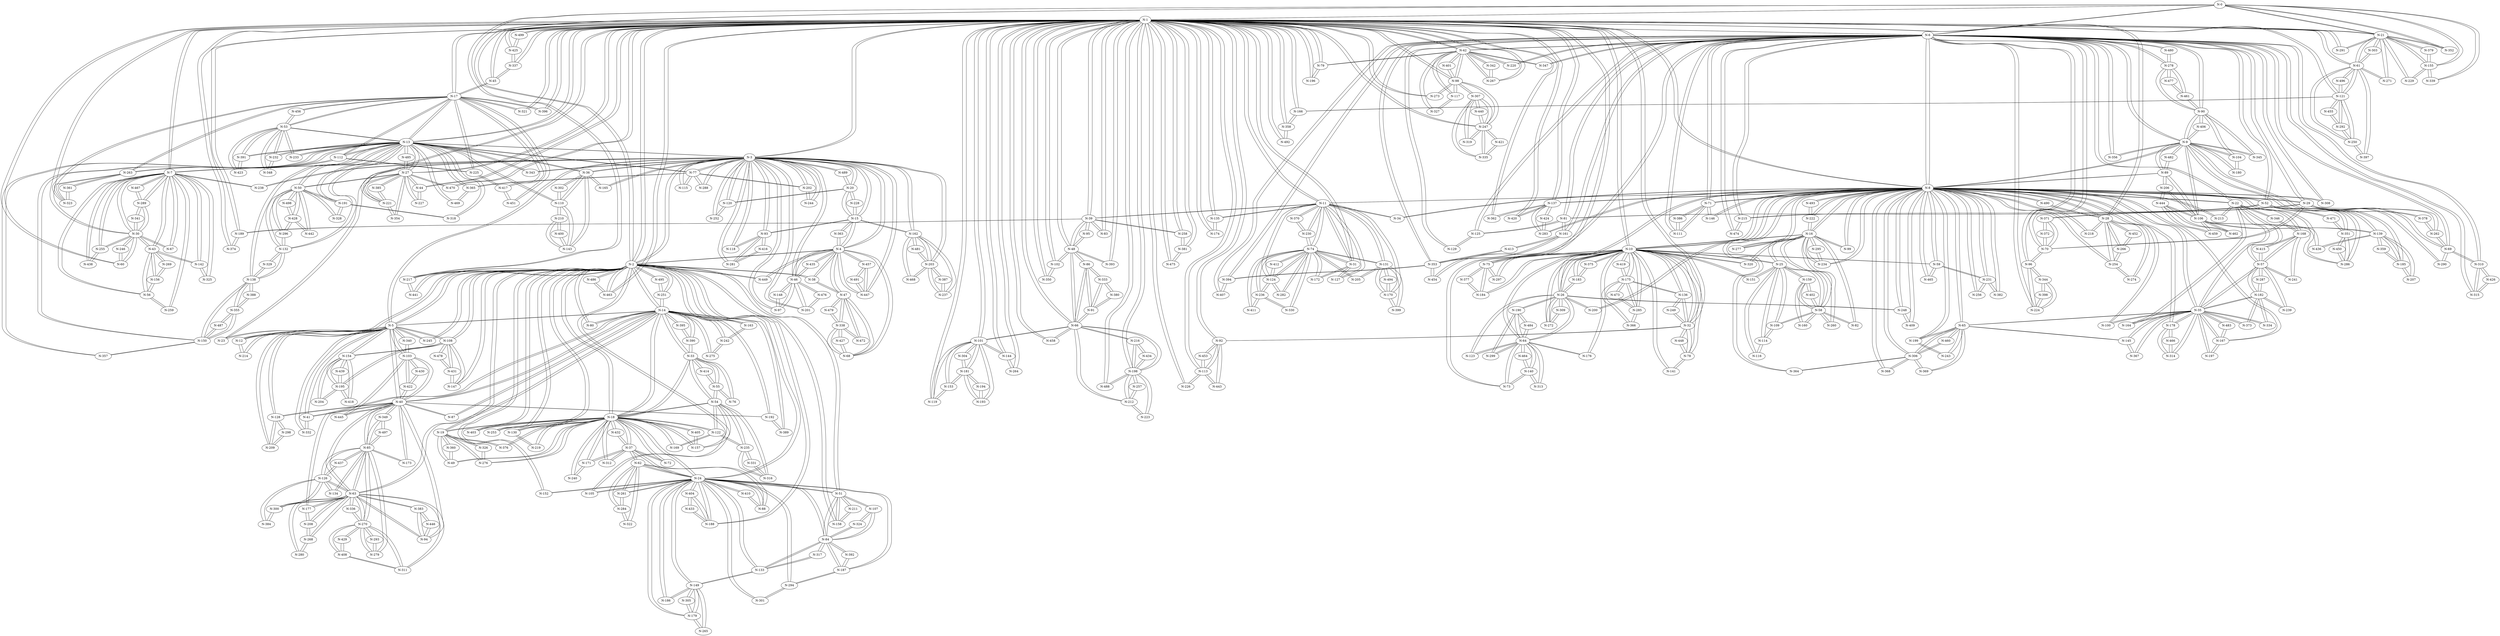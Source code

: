 graph G {
    "N-0" -- "N-1";
    "N-0" -- "N-2";
    "N-0" -- "N-6";
    "N-0" -- "N-21";
    "N-0" -- "N-155";
    "N-0" -- "N-217";
    "N-0" -- "N-339";
    "N-0" -- "N-352";
    "N-1" -- "N-0";
    "N-1" -- "N-2";
    "N-1" -- "N-3";
    "N-1" -- "N-6";
    "N-1" -- "N-7";
    "N-1" -- "N-8";
    "N-1" -- "N-10";
    "N-1" -- "N-11";
    "N-1" -- "N-13";
    "N-1" -- "N-17";
    "N-1" -- "N-21";
    "N-1" -- "N-27";
    "N-1" -- "N-28";
    "N-1" -- "N-30";
    "N-1" -- "N-31";
    "N-1" -- "N-32";
    "N-1" -- "N-39";
    "N-1" -- "N-42";
    "N-1" -- "N-44";
    "N-1" -- "N-45";
    "N-1" -- "N-48";
    "N-1" -- "N-60";
    "N-1" -- "N-61";
    "N-1" -- "N-66";
    "N-1" -- "N-75";
    "N-1" -- "N-79";
    "N-1" -- "N-83";
    "N-1" -- "N-92";
    "N-1" -- "N-98";
    "N-1" -- "N-101";
    "N-1" -- "N-102";
    "N-1" -- "N-113";
    "N-1" -- "N-119";
    "N-1" -- "N-121";
    "N-1" -- "N-135";
    "N-1" -- "N-137";
    "N-1" -- "N-144";
    "N-1" -- "N-166";
    "N-1" -- "N-174";
    "N-1" -- "N-189";
    "N-1" -- "N-196";
    "N-1" -- "N-198";
    "N-1" -- "N-221";
    "N-1" -- "N-226";
    "N-1" -- "N-247";
    "N-1" -- "N-258";
    "N-1" -- "N-264";
    "N-1" -- "N-267";
    "N-1" -- "N-273";
    "N-1" -- "N-291";
    "N-1" -- "N-321";
    "N-1" -- "N-337";
    "N-1" -- "N-350";
    "N-1" -- "N-358";
    "N-1" -- "N-362";
    "N-1" -- "N-374";
    "N-1" -- "N-381";
    "N-1" -- "N-393";
    "N-1" -- "N-396";
    "N-1" -- "N-420";
    "N-1" -- "N-425";
    "N-1" -- "N-458";
    "N-1" -- "N-463";
    "N-1" -- "N-470";
    "N-1" -- "N-475";
    "N-1" -- "N-488";
    "N-1" -- "N-492";
    "N-1" -- "N-499";
    "N-2" -- "N-0";
    "N-2" -- "N-1";
    "N-2" -- "N-3";
    "N-2" -- "N-4";
    "N-2" -- "N-5";
    "N-2" -- "N-12";
    "N-2" -- "N-14";
    "N-2" -- "N-18";
    "N-2" -- "N-19";
    "N-2" -- "N-24";
    "N-2" -- "N-38";
    "N-2" -- "N-51";
    "N-2" -- "N-80";
    "N-2" -- "N-105";
    "N-2" -- "N-108";
    "N-2" -- "N-130";
    "N-2" -- "N-147";
    "N-2" -- "N-152";
    "N-2" -- "N-158";
    "N-2" -- "N-163";
    "N-2" -- "N-188";
    "N-2" -- "N-217";
    "N-2" -- "N-245";
    "N-2" -- "N-251";
    "N-2" -- "N-253";
    "N-2" -- "N-403";
    "N-2" -- "N-441";
    "N-2" -- "N-449";
    "N-2" -- "N-463";
    "N-2" -- "N-486";
    "N-2" -- "N-495";
    "N-3" -- "N-1";
    "N-3" -- "N-2";
    "N-3" -- "N-4";
    "N-3" -- "N-5";
    "N-3" -- "N-7";
    "N-3" -- "N-13";
    "N-3" -- "N-15";
    "N-3" -- "N-20";
    "N-3" -- "N-23";
    "N-3" -- "N-36";
    "N-3" -- "N-46";
    "N-3" -- "N-77";
    "N-3" -- "N-93";
    "N-3" -- "N-97";
    "N-3" -- "N-115";
    "N-3" -- "N-118";
    "N-3" -- "N-120";
    "N-3" -- "N-162";
    "N-3" -- "N-165";
    "N-3" -- "N-201";
    "N-3" -- "N-202";
    "N-3" -- "N-203";
    "N-3" -- "N-238";
    "N-3" -- "N-244";
    "N-3" -- "N-252";
    "N-3" -- "N-281";
    "N-3" -- "N-288";
    "N-3" -- "N-343";
    "N-3" -- "N-447";
    "N-3" -- "N-489";
    "N-4" -- "N-3";
    "N-4" -- "N-2";
    "N-4" -- "N-15";
    "N-4" -- "N-38";
    "N-4" -- "N-46";
    "N-4" -- "N-47";
    "N-4" -- "N-68";
    "N-4" -- "N-363";
    "N-4" -- "N-435";
    "N-4" -- "N-447";
    "N-4" -- "N-449";
    "N-4" -- "N-457";
    "N-5" -- "N-3";
    "N-5" -- "N-2";
    "N-5" -- "N-12";
    "N-5" -- "N-14";
    "N-5" -- "N-23";
    "N-5" -- "N-40";
    "N-5" -- "N-41";
    "N-5" -- "N-103";
    "N-5" -- "N-108";
    "N-5" -- "N-128";
    "N-5" -- "N-154";
    "N-5" -- "N-209";
    "N-5" -- "N-214";
    "N-5" -- "N-245";
    "N-5" -- "N-332";
    "N-5" -- "N-340";
    "N-6" -- "N-1";
    "N-6" -- "N-0";
    "N-6" -- "N-8";
    "N-6" -- "N-9";
    "N-6" -- "N-22";
    "N-6" -- "N-29";
    "N-6" -- "N-42";
    "N-6" -- "N-52";
    "N-6" -- "N-69";
    "N-6" -- "N-70";
    "N-6" -- "N-71";
    "N-6" -- "N-81";
    "N-6" -- "N-90";
    "N-6" -- "N-96";
    "N-6" -- "N-111";
    "N-6" -- "N-125";
    "N-6" -- "N-129";
    "N-6" -- "N-161";
    "N-6" -- "N-215";
    "N-6" -- "N-220";
    "N-6" -- "N-224";
    "N-6" -- "N-278";
    "N-6" -- "N-308";
    "N-6" -- "N-310";
    "N-6" -- "N-315";
    "N-6" -- "N-347";
    "N-6" -- "N-353";
    "N-6" -- "N-356";
    "N-6" -- "N-394";
    "N-6" -- "N-407";
    "N-6" -- "N-454";
    "N-6" -- "N-474";
    "N-6" -- "N-480";
    "N-7" -- "N-1";
    "N-7" -- "N-3";
    "N-7" -- "N-30";
    "N-7" -- "N-43";
    "N-7" -- "N-56";
    "N-7" -- "N-67";
    "N-7" -- "N-142";
    "N-7" -- "N-238";
    "N-7" -- "N-255";
    "N-7" -- "N-259";
    "N-7" -- "N-289";
    "N-7" -- "N-325";
    "N-7" -- "N-438";
    "N-7" -- "N-467";
    "N-8" -- "N-6";
    "N-8" -- "N-1";
    "N-8" -- "N-9";
    "N-8" -- "N-10";
    "N-8" -- "N-11";
    "N-8" -- "N-16";
    "N-8" -- "N-22";
    "N-8" -- "N-26";
    "N-8" -- "N-28";
    "N-8" -- "N-29";
    "N-8" -- "N-34";
    "N-8" -- "N-35";
    "N-8" -- "N-52";
    "N-8" -- "N-59";
    "N-8" -- "N-65";
    "N-8" -- "N-71";
    "N-8" -- "N-89";
    "N-8" -- "N-99";
    "N-8" -- "N-100";
    "N-8" -- "N-137";
    "N-8" -- "N-146";
    "N-8" -- "N-167";
    "N-8" -- "N-178";
    "N-8" -- "N-199";
    "N-8" -- "N-200";
    "N-8" -- "N-213";
    "N-8" -- "N-218";
    "N-8" -- "N-222";
    "N-8" -- "N-231";
    "N-8" -- "N-234";
    "N-8" -- "N-248";
    "N-8" -- "N-254";
    "N-8" -- "N-256";
    "N-8" -- "N-277";
    "N-8" -- "N-283";
    "N-8" -- "N-286";
    "N-8" -- "N-306";
    "N-8" -- "N-308";
    "N-8" -- "N-364";
    "N-8" -- "N-368";
    "N-8" -- "N-382";
    "N-8" -- "N-409";
    "N-8" -- "N-465";
    "N-8" -- "N-490";
    "N-8" -- "N-493";
    "N-9" -- "N-8";
    "N-9" -- "N-6";
    "N-9" -- "N-89";
    "N-9" -- "N-90";
    "N-9" -- "N-104";
    "N-9" -- "N-106";
    "N-9" -- "N-139";
    "N-9" -- "N-180";
    "N-9" -- "N-185";
    "N-9" -- "N-345";
    "N-9" -- "N-356";
    "N-9" -- "N-406";
    "N-9" -- "N-482";
    "N-10" -- "N-8";
    "N-10" -- "N-1";
    "N-10" -- "N-16";
    "N-10" -- "N-25";
    "N-10" -- "N-26";
    "N-10" -- "N-32";
    "N-10" -- "N-59";
    "N-10" -- "N-64";
    "N-10" -- "N-73";
    "N-10" -- "N-75";
    "N-10" -- "N-78";
    "N-10" -- "N-136";
    "N-10" -- "N-141";
    "N-10" -- "N-151";
    "N-10" -- "N-175";
    "N-10" -- "N-176";
    "N-10" -- "N-183";
    "N-10" -- "N-184";
    "N-10" -- "N-272";
    "N-10" -- "N-285";
    "N-10" -- "N-297";
    "N-10" -- "N-320";
    "N-10" -- "N-375";
    "N-10" -- "N-419";
    "N-11" -- "N-8";
    "N-11" -- "N-1";
    "N-11" -- "N-31";
    "N-11" -- "N-34";
    "N-11" -- "N-39";
    "N-11" -- "N-74";
    "N-11" -- "N-124";
    "N-11" -- "N-127";
    "N-11" -- "N-131";
    "N-11" -- "N-135";
    "N-11" -- "N-170";
    "N-11" -- "N-230";
    "N-11" -- "N-370";
    "N-12" -- "N-5";
    "N-12" -- "N-2";
    "N-12" -- "N-214";
    "N-13" -- "N-1";
    "N-13" -- "N-3";
    "N-13" -- "N-17";
    "N-13" -- "N-27";
    "N-13" -- "N-36";
    "N-13" -- "N-50";
    "N-13" -- "N-53";
    "N-13" -- "N-77";
    "N-13" -- "N-110";
    "N-13" -- "N-112";
    "N-13" -- "N-132";
    "N-13" -- "N-138";
    "N-13" -- "N-150";
    "N-13" -- "N-191";
    "N-13" -- "N-232";
    "N-13" -- "N-233";
    "N-13" -- "N-318";
    "N-13" -- "N-343";
    "N-13" -- "N-357";
    "N-13" -- "N-365";
    "N-13" -- "N-391";
    "N-13" -- "N-469";
    "N-13" -- "N-485";
    "N-14" -- "N-2";
    "N-14" -- "N-5";
    "N-14" -- "N-18";
    "N-14" -- "N-33";
    "N-14" -- "N-40";
    "N-14" -- "N-63";
    "N-14" -- "N-80";
    "N-14" -- "N-87";
    "N-14" -- "N-163";
    "N-14" -- "N-177";
    "N-14" -- "N-192";
    "N-14" -- "N-242";
    "N-14" -- "N-251";
    "N-14" -- "N-275";
    "N-14" -- "N-389";
    "N-14" -- "N-390";
    "N-14" -- "N-395";
    "N-15" -- "N-3";
    "N-15" -- "N-4";
    "N-15" -- "N-20";
    "N-15" -- "N-93";
    "N-15" -- "N-162";
    "N-15" -- "N-228";
    "N-15" -- "N-363";
    "N-16" -- "N-10";
    "N-16" -- "N-8";
    "N-16" -- "N-25";
    "N-16" -- "N-58";
    "N-16" -- "N-82";
    "N-16" -- "N-99";
    "N-16" -- "N-222";
    "N-16" -- "N-234";
    "N-16" -- "N-260";
    "N-16" -- "N-277";
    "N-16" -- "N-295";
    "N-16" -- "N-320";
    "N-17" -- "N-13";
    "N-17" -- "N-1";
    "N-17" -- "N-45";
    "N-17" -- "N-53";
    "N-17" -- "N-112";
    "N-17" -- "N-225";
    "N-17" -- "N-263";
    "N-17" -- "N-321";
    "N-17" -- "N-323";
    "N-17" -- "N-396";
    "N-17" -- "N-417";
    "N-17" -- "N-451";
    "N-17" -- "N-456";
    "N-18" -- "N-2";
    "N-18" -- "N-14";
    "N-18" -- "N-19";
    "N-18" -- "N-24";
    "N-18" -- "N-33";
    "N-18" -- "N-37";
    "N-18" -- "N-49";
    "N-18" -- "N-54";
    "N-18" -- "N-72";
    "N-18" -- "N-122";
    "N-18" -- "N-130";
    "N-18" -- "N-157";
    "N-18" -- "N-169";
    "N-18" -- "N-171";
    "N-18" -- "N-219";
    "N-18" -- "N-240";
    "N-18" -- "N-253";
    "N-18" -- "N-276";
    "N-18" -- "N-312";
    "N-18" -- "N-376";
    "N-18" -- "N-403";
    "N-18" -- "N-405";
    "N-18" -- "N-432";
    "N-19" -- "N-18";
    "N-19" -- "N-2";
    "N-19" -- "N-49";
    "N-19" -- "N-276";
    "N-19" -- "N-326";
    "N-19" -- "N-360";
    "N-19" -- "N-376";
    "N-20" -- "N-3";
    "N-20" -- "N-15";
    "N-20" -- "N-120";
    "N-20" -- "N-228";
    "N-20" -- "N-489";
    "N-21" -- "N-0";
    "N-21" -- "N-1";
    "N-21" -- "N-61";
    "N-21" -- "N-155";
    "N-21" -- "N-229";
    "N-21" -- "N-271";
    "N-21" -- "N-291";
    "N-21" -- "N-303";
    "N-21" -- "N-352";
    "N-21" -- "N-379";
    "N-22" -- "N-6";
    "N-22" -- "N-8";
    "N-22" -- "N-35";
    "N-22" -- "N-57";
    "N-22" -- "N-164";
    "N-22" -- "N-168";
    "N-22" -- "N-213";
    "N-22" -- "N-346";
    "N-23" -- "N-3";
    "N-23" -- "N-5";
    "N-24" -- "N-2";
    "N-24" -- "N-18";
    "N-24" -- "N-37";
    "N-24" -- "N-51";
    "N-24" -- "N-62";
    "N-24" -- "N-84";
    "N-24" -- "N-88";
    "N-24" -- "N-105";
    "N-24" -- "N-133";
    "N-24" -- "N-149";
    "N-24" -- "N-152";
    "N-24" -- "N-179";
    "N-24" -- "N-186";
    "N-24" -- "N-187";
    "N-24" -- "N-188";
    "N-24" -- "N-261";
    "N-24" -- "N-294";
    "N-24" -- "N-301";
    "N-24" -- "N-404";
    "N-24" -- "N-410";
    "N-25" -- "N-10";
    "N-25" -- "N-16";
    "N-25" -- "N-58";
    "N-25" -- "N-109";
    "N-25" -- "N-114";
    "N-25" -- "N-116";
    "N-25" -- "N-151";
    "N-25" -- "N-159";
    "N-26" -- "N-8";
    "N-26" -- "N-10";
    "N-26" -- "N-64";
    "N-26" -- "N-123";
    "N-26" -- "N-183";
    "N-26" -- "N-190";
    "N-26" -- "N-200";
    "N-26" -- "N-248";
    "N-26" -- "N-272";
    "N-26" -- "N-309";
    "N-27" -- "N-13";
    "N-27" -- "N-1";
    "N-27" -- "N-44";
    "N-27" -- "N-50";
    "N-27" -- "N-221";
    "N-27" -- "N-227";
    "N-27" -- "N-354";
    "N-27" -- "N-385";
    "N-27" -- "N-470";
    "N-27" -- "N-485";
    "N-28" -- "N-8";
    "N-28" -- "N-1";
    "N-28" -- "N-218";
    "N-28" -- "N-254";
    "N-28" -- "N-266";
    "N-28" -- "N-274";
    "N-28" -- "N-452";
    "N-28" -- "N-490";
    "N-29" -- "N-8";
    "N-29" -- "N-6";
    "N-29" -- "N-69";
    "N-29" -- "N-70";
    "N-29" -- "N-262";
    "N-29" -- "N-290";
    "N-29" -- "N-371";
    "N-29" -- "N-378";
    "N-30" -- "N-7";
    "N-30" -- "N-1";
    "N-30" -- "N-43";
    "N-30" -- "N-60";
    "N-30" -- "N-67";
    "N-30" -- "N-246";
    "N-30" -- "N-255";
    "N-30" -- "N-289";
    "N-30" -- "N-341";
    "N-31" -- "N-11";
    "N-31" -- "N-1";
    "N-31" -- "N-74";
    "N-31" -- "N-127";
    "N-31" -- "N-172";
    "N-32" -- "N-10";
    "N-32" -- "N-1";
    "N-32" -- "N-78";
    "N-32" -- "N-92";
    "N-32" -- "N-136";
    "N-32" -- "N-249";
    "N-32" -- "N-448";
    "N-33" -- "N-18";
    "N-33" -- "N-14";
    "N-33" -- "N-54";
    "N-33" -- "N-55";
    "N-33" -- "N-76";
    "N-33" -- "N-390";
    "N-33" -- "N-414";
    "N-34" -- "N-11";
    "N-34" -- "N-8";
    "N-35" -- "N-22";
    "N-35" -- "N-8";
    "N-35" -- "N-57";
    "N-35" -- "N-65";
    "N-35" -- "N-100";
    "N-35" -- "N-145";
    "N-35" -- "N-164";
    "N-35" -- "N-167";
    "N-35" -- "N-178";
    "N-35" -- "N-182";
    "N-35" -- "N-197";
    "N-35" -- "N-314";
    "N-35" -- "N-334";
    "N-35" -- "N-367";
    "N-35" -- "N-373";
    "N-35" -- "N-483";
    "N-36" -- "N-13";
    "N-36" -- "N-3";
    "N-36" -- "N-110";
    "N-36" -- "N-143";
    "N-36" -- "N-165";
    "N-36" -- "N-302";
    "N-37" -- "N-18";
    "N-37" -- "N-24";
    "N-37" -- "N-62";
    "N-37" -- "N-72";
    "N-37" -- "N-171";
    "N-37" -- "N-312";
    "N-37" -- "N-432";
    "N-38" -- "N-4";
    "N-38" -- "N-2";
    "N-38" -- "N-47";
    "N-39" -- "N-1";
    "N-39" -- "N-11";
    "N-39" -- "N-48";
    "N-39" -- "N-83";
    "N-39" -- "N-95";
    "N-39" -- "N-189";
    "N-39" -- "N-258";
    "N-40" -- "N-14";
    "N-40" -- "N-5";
    "N-40" -- "N-41";
    "N-40" -- "N-63";
    "N-40" -- "N-85";
    "N-40" -- "N-87";
    "N-40" -- "N-94";
    "N-40" -- "N-103";
    "N-40" -- "N-128";
    "N-40" -- "N-173";
    "N-40" -- "N-192";
    "N-40" -- "N-349";
    "N-40" -- "N-422";
    "N-40" -- "N-445";
    "N-41" -- "N-40";
    "N-41" -- "N-5";
    "N-41" -- "N-332";
    "N-42" -- "N-6";
    "N-42" -- "N-1";
    "N-42" -- "N-79";
    "N-42" -- "N-98";
    "N-42" -- "N-117";
    "N-42" -- "N-220";
    "N-42" -- "N-267";
    "N-42" -- "N-327";
    "N-42" -- "N-342";
    "N-42" -- "N-347";
    "N-42" -- "N-401";
    "N-43" -- "N-7";
    "N-43" -- "N-30";
    "N-43" -- "N-56";
    "N-43" -- "N-142";
    "N-43" -- "N-156";
    "N-43" -- "N-269";
    "N-44" -- "N-1";
    "N-44" -- "N-27";
    "N-44" -- "N-227";
    "N-45" -- "N-17";
    "N-45" -- "N-1";
    "N-45" -- "N-337";
    "N-46" -- "N-4";
    "N-46" -- "N-3";
    "N-46" -- "N-97";
    "N-46" -- "N-148";
    "N-46" -- "N-201";
    "N-46" -- "N-435";
    "N-46" -- "N-476";
    "N-47" -- "N-38";
    "N-47" -- "N-4";
    "N-47" -- "N-68";
    "N-47" -- "N-338";
    "N-47" -- "N-472";
    "N-47" -- "N-479";
    "N-48" -- "N-39";
    "N-48" -- "N-1";
    "N-48" -- "N-66";
    "N-48" -- "N-86";
    "N-48" -- "N-95";
    "N-48" -- "N-102";
    "N-48" -- "N-393";
    "N-49" -- "N-19";
    "N-49" -- "N-18";
    "N-49" -- "N-360";
    "N-50" -- "N-27";
    "N-50" -- "N-13";
    "N-50" -- "N-132";
    "N-50" -- "N-191";
    "N-50" -- "N-296";
    "N-50" -- "N-328";
    "N-50" -- "N-428";
    "N-50" -- "N-442";
    "N-50" -- "N-498";
    "N-51" -- "N-24";
    "N-51" -- "N-2";
    "N-51" -- "N-84";
    "N-51" -- "N-107";
    "N-51" -- "N-158";
    "N-51" -- "N-211";
    "N-52" -- "N-8";
    "N-52" -- "N-6";
    "N-52" -- "N-81";
    "N-52" -- "N-215";
    "N-52" -- "N-286";
    "N-52" -- "N-351";
    "N-52" -- "N-471";
    "N-53" -- "N-13";
    "N-53" -- "N-17";
    "N-53" -- "N-232";
    "N-53" -- "N-233";
    "N-53" -- "N-348";
    "N-53" -- "N-391";
    "N-53" -- "N-423";
    "N-53" -- "N-456";
    "N-54" -- "N-18";
    "N-54" -- "N-33";
    "N-54" -- "N-55";
    "N-54" -- "N-122";
    "N-54" -- "N-157";
    "N-54" -- "N-235";
    "N-54" -- "N-316";
    "N-55" -- "N-54";
    "N-55" -- "N-33";
    "N-55" -- "N-76";
    "N-55" -- "N-414";
    "N-56" -- "N-7";
    "N-56" -- "N-43";
    "N-56" -- "N-156";
    "N-56" -- "N-259";
    "N-57" -- "N-22";
    "N-57" -- "N-35";
    "N-57" -- "N-168";
    "N-57" -- "N-182";
    "N-57" -- "N-239";
    "N-57" -- "N-241";
    "N-57" -- "N-287";
    "N-57" -- "N-415";
    "N-58" -- "N-16";
    "N-58" -- "N-25";
    "N-58" -- "N-82";
    "N-58" -- "N-109";
    "N-58" -- "N-159";
    "N-58" -- "N-160";
    "N-58" -- "N-260";
    "N-58" -- "N-402";
    "N-59" -- "N-8";
    "N-59" -- "N-10";
    "N-59" -- "N-231";
    "N-59" -- "N-465";
    "N-60" -- "N-30";
    "N-60" -- "N-1";
    "N-60" -- "N-246";
    "N-61" -- "N-1";
    "N-61" -- "N-21";
    "N-61" -- "N-121";
    "N-61" -- "N-250";
    "N-61" -- "N-271";
    "N-61" -- "N-303";
    "N-61" -- "N-397";
    "N-61" -- "N-496";
    "N-62" -- "N-37";
    "N-62" -- "N-24";
    "N-62" -- "N-88";
    "N-62" -- "N-261";
    "N-62" -- "N-284";
    "N-62" -- "N-322";
    "N-63" -- "N-14";
    "N-63" -- "N-40";
    "N-63" -- "N-85";
    "N-63" -- "N-94";
    "N-63" -- "N-126";
    "N-63" -- "N-177";
    "N-63" -- "N-208";
    "N-63" -- "N-268";
    "N-63" -- "N-270";
    "N-63" -- "N-280";
    "N-63" -- "N-300";
    "N-63" -- "N-311";
    "N-63" -- "N-336";
    "N-63" -- "N-383";
    "N-64" -- "N-10";
    "N-64" -- "N-26";
    "N-64" -- "N-73";
    "N-64" -- "N-123";
    "N-64" -- "N-140";
    "N-64" -- "N-176";
    "N-64" -- "N-190";
    "N-64" -- "N-299";
    "N-64" -- "N-313";
    "N-64" -- "N-464";
    "N-64" -- "N-484";
    "N-65" -- "N-8";
    "N-65" -- "N-35";
    "N-65" -- "N-145";
    "N-65" -- "N-199";
    "N-65" -- "N-243";
    "N-65" -- "N-306";
    "N-65" -- "N-369";
    "N-65" -- "N-460";
    "N-66" -- "N-48";
    "N-66" -- "N-1";
    "N-66" -- "N-86";
    "N-66" -- "N-91";
    "N-66" -- "N-101";
    "N-66" -- "N-198";
    "N-66" -- "N-212";
    "N-66" -- "N-216";
    "N-66" -- "N-458";
    "N-67" -- "N-7";
    "N-67" -- "N-30";
    "N-68" -- "N-4";
    "N-68" -- "N-47";
    "N-68" -- "N-338";
    "N-68" -- "N-427";
    "N-69" -- "N-6";
    "N-69" -- "N-29";
    "N-69" -- "N-262";
    "N-69" -- "N-290";
    "N-69" -- "N-310";
    "N-70" -- "N-6";
    "N-70" -- "N-29";
    "N-70" -- "N-96";
    "N-70" -- "N-371";
    "N-70" -- "N-372";
    "N-71" -- "N-8";
    "N-71" -- "N-6";
    "N-71" -- "N-111";
    "N-71" -- "N-146";
    "N-71" -- "N-386";
    "N-72" -- "N-37";
    "N-72" -- "N-18";
    "N-73" -- "N-10";
    "N-73" -- "N-64";
    "N-73" -- "N-140";
    "N-74" -- "N-31";
    "N-74" -- "N-11";
    "N-74" -- "N-124";
    "N-74" -- "N-131";
    "N-74" -- "N-172";
    "N-74" -- "N-205";
    "N-74" -- "N-230";
    "N-74" -- "N-236";
    "N-74" -- "N-282";
    "N-74" -- "N-330";
    "N-74" -- "N-411";
    "N-74" -- "N-412";
    "N-75" -- "N-10";
    "N-75" -- "N-1";
    "N-75" -- "N-184";
    "N-75" -- "N-297";
    "N-75" -- "N-377";
    "N-76" -- "N-55";
    "N-76" -- "N-33";
    "N-77" -- "N-3";
    "N-77" -- "N-13";
    "N-77" -- "N-115";
    "N-77" -- "N-202";
    "N-77" -- "N-288";
    "N-77" -- "N-365";
    "N-78" -- "N-10";
    "N-78" -- "N-32";
    "N-78" -- "N-141";
    "N-78" -- "N-448";
    "N-79" -- "N-42";
    "N-79" -- "N-1";
    "N-79" -- "N-196";
    "N-80" -- "N-14";
    "N-80" -- "N-2";
    "N-81" -- "N-6";
    "N-81" -- "N-52";
    "N-81" -- "N-125";
    "N-81" -- "N-161";
    "N-82" -- "N-16";
    "N-82" -- "N-58";
    "N-83" -- "N-39";
    "N-83" -- "N-1";
    "N-84" -- "N-51";
    "N-84" -- "N-24";
    "N-84" -- "N-107";
    "N-84" -- "N-133";
    "N-84" -- "N-187";
    "N-84" -- "N-317";
    "N-84" -- "N-324";
    "N-84" -- "N-392";
    "N-85" -- "N-40";
    "N-85" -- "N-63";
    "N-85" -- "N-126";
    "N-85" -- "N-134";
    "N-85" -- "N-173";
    "N-85" -- "N-270";
    "N-85" -- "N-279";
    "N-85" -- "N-349";
    "N-85" -- "N-437";
    "N-85" -- "N-497";
    "N-86" -- "N-66";
    "N-86" -- "N-48";
    "N-86" -- "N-91";
    "N-86" -- "N-333";
    "N-87" -- "N-40";
    "N-87" -- "N-14";
    "N-88" -- "N-62";
    "N-88" -- "N-24";
    "N-88" -- "N-410";
    "N-89" -- "N-8";
    "N-89" -- "N-9";
    "N-89" -- "N-106";
    "N-89" -- "N-206";
    "N-89" -- "N-482";
    "N-90" -- "N-6";
    "N-90" -- "N-9";
    "N-90" -- "N-104";
    "N-90" -- "N-278";
    "N-90" -- "N-345";
    "N-90" -- "N-406";
    "N-90" -- "N-461";
    "N-91" -- "N-86";
    "N-91" -- "N-66";
    "N-91" -- "N-333";
    "N-91" -- "N-380";
    "N-92" -- "N-32";
    "N-92" -- "N-1";
    "N-92" -- "N-113";
    "N-92" -- "N-443";
    "N-92" -- "N-453";
    "N-93" -- "N-15";
    "N-93" -- "N-3";
    "N-93" -- "N-118";
    "N-93" -- "N-281";
    "N-93" -- "N-416";
    "N-94" -- "N-40";
    "N-94" -- "N-63";
    "N-94" -- "N-383";
    "N-94" -- "N-446";
    "N-95" -- "N-39";
    "N-95" -- "N-48";
    "N-96" -- "N-6";
    "N-96" -- "N-70";
    "N-96" -- "N-224";
    "N-96" -- "N-344";
    "N-97" -- "N-3";
    "N-97" -- "N-46";
    "N-97" -- "N-148";
    "N-98" -- "N-1";
    "N-98" -- "N-42";
    "N-98" -- "N-117";
    "N-98" -- "N-247";
    "N-98" -- "N-273";
    "N-98" -- "N-307";
    "N-98" -- "N-401";
    "N-99" -- "N-8";
    "N-99" -- "N-16";
    "N-100" -- "N-8";
    "N-100" -- "N-35";
    "N-101" -- "N-1";
    "N-101" -- "N-66";
    "N-101" -- "N-119";
    "N-101" -- "N-144";
    "N-101" -- "N-153";
    "N-101" -- "N-181";
    "N-101" -- "N-193";
    "N-101" -- "N-304";
    "N-102" -- "N-1";
    "N-102" -- "N-48";
    "N-102" -- "N-350";
    "N-103" -- "N-40";
    "N-103" -- "N-5";
    "N-103" -- "N-340";
    "N-103" -- "N-422";
    "N-103" -- "N-430";
    "N-103" -- "N-445";
    "N-104" -- "N-9";
    "N-104" -- "N-90";
    "N-104" -- "N-180";
    "N-105" -- "N-2";
    "N-105" -- "N-24";
    "N-106" -- "N-89";
    "N-106" -- "N-9";
    "N-106" -- "N-139";
    "N-106" -- "N-206";
    "N-106" -- "N-436";
    "N-106" -- "N-444";
    "N-106" -- "N-459";
    "N-106" -- "N-462";
    "N-107" -- "N-84";
    "N-107" -- "N-51";
    "N-107" -- "N-324";
    "N-108" -- "N-5";
    "N-108" -- "N-2";
    "N-108" -- "N-147";
    "N-108" -- "N-154";
    "N-108" -- "N-195";
    "N-108" -- "N-431";
    "N-108" -- "N-478";
    "N-109" -- "N-58";
    "N-109" -- "N-25";
    "N-109" -- "N-114";
    "N-110" -- "N-36";
    "N-110" -- "N-13";
    "N-110" -- "N-143";
    "N-110" -- "N-210";
    "N-110" -- "N-302";
    "N-111" -- "N-71";
    "N-111" -- "N-6";
    "N-111" -- "N-386";
    "N-112" -- "N-13";
    "N-112" -- "N-17";
    "N-112" -- "N-225";
    "N-112" -- "N-263";
    "N-113" -- "N-92";
    "N-113" -- "N-1";
    "N-113" -- "N-226";
    "N-113" -- "N-443";
    "N-113" -- "N-453";
    "N-114" -- "N-109";
    "N-114" -- "N-25";
    "N-114" -- "N-116";
    "N-115" -- "N-3";
    "N-115" -- "N-77";
    "N-116" -- "N-114";
    "N-116" -- "N-25";
    "N-117" -- "N-42";
    "N-117" -- "N-98";
    "N-117" -- "N-327";
    "N-118" -- "N-3";
    "N-118" -- "N-93";
    "N-119" -- "N-101";
    "N-119" -- "N-1";
    "N-119" -- "N-153";
    "N-120" -- "N-20";
    "N-120" -- "N-3";
    "N-120" -- "N-252";
    "N-121" -- "N-1";
    "N-121" -- "N-61";
    "N-121" -- "N-166";
    "N-121" -- "N-250";
    "N-121" -- "N-292";
    "N-121" -- "N-455";
    "N-121" -- "N-496";
    "N-122" -- "N-54";
    "N-122" -- "N-18";
    "N-122" -- "N-169";
    "N-122" -- "N-235";
    "N-123" -- "N-26";
    "N-123" -- "N-64";
    "N-124" -- "N-11";
    "N-124" -- "N-74";
    "N-124" -- "N-236";
    "N-124" -- "N-282";
    "N-124" -- "N-412";
    "N-125" -- "N-81";
    "N-125" -- "N-6";
    "N-125" -- "N-129";
    "N-126" -- "N-85";
    "N-126" -- "N-63";
    "N-126" -- "N-134";
    "N-126" -- "N-300";
    "N-126" -- "N-384";
    "N-126" -- "N-437";
    "N-127" -- "N-11";
    "N-127" -- "N-31";
    "N-128" -- "N-40";
    "N-128" -- "N-5";
    "N-128" -- "N-209";
    "N-128" -- "N-298";
    "N-129" -- "N-125";
    "N-129" -- "N-6";
    "N-130" -- "N-18";
    "N-130" -- "N-2";
    "N-130" -- "N-219";
    "N-131" -- "N-74";
    "N-131" -- "N-11";
    "N-131" -- "N-170";
    "N-131" -- "N-205";
    "N-131" -- "N-399";
    "N-131" -- "N-494";
    "N-132" -- "N-13";
    "N-132" -- "N-50";
    "N-132" -- "N-138";
    "N-132" -- "N-296";
    "N-132" -- "N-329";
    "N-133" -- "N-24";
    "N-133" -- "N-84";
    "N-133" -- "N-149";
    "N-133" -- "N-317";
    "N-134" -- "N-126";
    "N-134" -- "N-85";
    "N-135" -- "N-11";
    "N-135" -- "N-1";
    "N-135" -- "N-174";
    "N-136" -- "N-32";
    "N-136" -- "N-10";
    "N-136" -- "N-175";
    "N-136" -- "N-249";
    "N-137" -- "N-1";
    "N-137" -- "N-8";
    "N-137" -- "N-283";
    "N-137" -- "N-362";
    "N-137" -- "N-420";
    "N-137" -- "N-424";
    "N-138" -- "N-13";
    "N-138" -- "N-132";
    "N-138" -- "N-150";
    "N-138" -- "N-329";
    "N-138" -- "N-355";
    "N-138" -- "N-388";
    "N-139" -- "N-9";
    "N-139" -- "N-106";
    "N-139" -- "N-185";
    "N-139" -- "N-207";
    "N-139" -- "N-359";
    "N-139" -- "N-436";
    "N-140" -- "N-64";
    "N-140" -- "N-73";
    "N-140" -- "N-313";
    "N-140" -- "N-464";
    "N-141" -- "N-10";
    "N-141" -- "N-78";
    "N-142" -- "N-7";
    "N-142" -- "N-43";
    "N-142" -- "N-325";
    "N-143" -- "N-36";
    "N-143" -- "N-110";
    "N-143" -- "N-210";
    "N-143" -- "N-400";
    "N-144" -- "N-1";
    "N-144" -- "N-101";
    "N-144" -- "N-264";
    "N-145" -- "N-65";
    "N-145" -- "N-35";
    "N-145" -- "N-367";
    "N-146" -- "N-8";
    "N-146" -- "N-71";
    "N-147" -- "N-2";
    "N-147" -- "N-108";
    "N-147" -- "N-431";
    "N-148" -- "N-46";
    "N-148" -- "N-97";
    "N-149" -- "N-133";
    "N-149" -- "N-24";
    "N-149" -- "N-179";
    "N-149" -- "N-186";
    "N-149" -- "N-265";
    "N-149" -- "N-305";
    "N-150" -- "N-138";
    "N-150" -- "N-13";
    "N-150" -- "N-355";
    "N-150" -- "N-357";
    "N-150" -- "N-487";
    "N-151" -- "N-10";
    "N-151" -- "N-25";
    "N-152" -- "N-24";
    "N-152" -- "N-2";
    "N-153" -- "N-119";
    "N-153" -- "N-101";
    "N-153" -- "N-181";
    "N-154" -- "N-108";
    "N-154" -- "N-5";
    "N-154" -- "N-195";
    "N-154" -- "N-204";
    "N-154" -- "N-418";
    "N-154" -- "N-439";
    "N-155" -- "N-0";
    "N-155" -- "N-21";
    "N-155" -- "N-229";
    "N-155" -- "N-339";
    "N-155" -- "N-379";
    "N-156" -- "N-43";
    "N-156" -- "N-56";
    "N-156" -- "N-269";
    "N-157" -- "N-54";
    "N-157" -- "N-18";
    "N-157" -- "N-405";
    "N-158" -- "N-51";
    "N-158" -- "N-2";
    "N-158" -- "N-211";
    "N-159" -- "N-25";
    "N-159" -- "N-58";
    "N-159" -- "N-160";
    "N-159" -- "N-402";
    "N-160" -- "N-58";
    "N-160" -- "N-159";
    "N-161" -- "N-81";
    "N-161" -- "N-6";
    "N-161" -- "N-353";
    "N-161" -- "N-413";
    "N-162" -- "N-3";
    "N-162" -- "N-15";
    "N-162" -- "N-203";
    "N-162" -- "N-237";
    "N-162" -- "N-468";
    "N-162" -- "N-481";
    "N-163" -- "N-2";
    "N-163" -- "N-14";
    "N-163" -- "N-242";
    "N-164" -- "N-22";
    "N-164" -- "N-35";
    "N-165" -- "N-36";
    "N-165" -- "N-3";
    "N-166" -- "N-1";
    "N-166" -- "N-121";
    "N-166" -- "N-358";
    "N-167" -- "N-8";
    "N-167" -- "N-35";
    "N-167" -- "N-197";
    "N-167" -- "N-483";
    "N-168" -- "N-22";
    "N-168" -- "N-57";
    "N-168" -- "N-241";
    "N-168" -- "N-346";
    "N-168" -- "N-415";
    "N-169" -- "N-18";
    "N-169" -- "N-122";
    "N-170" -- "N-11";
    "N-170" -- "N-131";
    "N-170" -- "N-399";
    "N-170" -- "N-494";
    "N-171" -- "N-37";
    "N-171" -- "N-18";
    "N-171" -- "N-240";
    "N-172" -- "N-31";
    "N-172" -- "N-74";
    "N-173" -- "N-85";
    "N-173" -- "N-40";
    "N-174" -- "N-135";
    "N-174" -- "N-1";
    "N-175" -- "N-10";
    "N-175" -- "N-136";
    "N-175" -- "N-285";
    "N-175" -- "N-366";
    "N-175" -- "N-419";
    "N-175" -- "N-473";
    "N-176" -- "N-10";
    "N-176" -- "N-64";
    "N-177" -- "N-63";
    "N-177" -- "N-14";
    "N-177" -- "N-208";
    "N-178" -- "N-8";
    "N-178" -- "N-35";
    "N-178" -- "N-314";
    "N-178" -- "N-466";
    "N-179" -- "N-24";
    "N-179" -- "N-149";
    "N-179" -- "N-265";
    "N-179" -- "N-305";
    "N-180" -- "N-104";
    "N-180" -- "N-9";
    "N-181" -- "N-101";
    "N-181" -- "N-153";
    "N-181" -- "N-193";
    "N-181" -- "N-194";
    "N-181" -- "N-304";
    "N-182" -- "N-57";
    "N-182" -- "N-35";
    "N-182" -- "N-239";
    "N-182" -- "N-287";
    "N-182" -- "N-334";
    "N-182" -- "N-373";
    "N-183" -- "N-10";
    "N-183" -- "N-26";
    "N-183" -- "N-375";
    "N-184" -- "N-10";
    "N-184" -- "N-75";
    "N-184" -- "N-377";
    "N-185" -- "N-9";
    "N-185" -- "N-139";
    "N-185" -- "N-207";
    "N-185" -- "N-359";
    "N-186" -- "N-149";
    "N-186" -- "N-24";
    "N-187" -- "N-24";
    "N-187" -- "N-84";
    "N-187" -- "N-294";
    "N-187" -- "N-392";
    "N-188" -- "N-2";
    "N-188" -- "N-24";
    "N-188" -- "N-404";
    "N-188" -- "N-433";
    "N-189" -- "N-39";
    "N-189" -- "N-1";
    "N-189" -- "N-374";
    "N-190" -- "N-26";
    "N-190" -- "N-64";
    "N-190" -- "N-299";
    "N-190" -- "N-484";
    "N-191" -- "N-50";
    "N-191" -- "N-13";
    "N-191" -- "N-318";
    "N-191" -- "N-328";
    "N-192" -- "N-40";
    "N-192" -- "N-14";
    "N-192" -- "N-389";
    "N-193" -- "N-181";
    "N-193" -- "N-101";
    "N-193" -- "N-194";
    "N-194" -- "N-193";
    "N-194" -- "N-181";
    "N-195" -- "N-154";
    "N-195" -- "N-108";
    "N-195" -- "N-204";
    "N-195" -- "N-418";
    "N-195" -- "N-439";
    "N-196" -- "N-79";
    "N-196" -- "N-1";
    "N-197" -- "N-167";
    "N-197" -- "N-35";
    "N-198" -- "N-66";
    "N-198" -- "N-1";
    "N-198" -- "N-212";
    "N-198" -- "N-216";
    "N-198" -- "N-223";
    "N-198" -- "N-257";
    "N-198" -- "N-434";
    "N-198" -- "N-488";
    "N-199" -- "N-65";
    "N-199" -- "N-8";
    "N-199" -- "N-243";
    "N-200" -- "N-8";
    "N-200" -- "N-26";
    "N-201" -- "N-3";
    "N-201" -- "N-46";
    "N-201" -- "N-476";
    "N-202" -- "N-3";
    "N-202" -- "N-77";
    "N-202" -- "N-244";
    "N-203" -- "N-162";
    "N-203" -- "N-3";
    "N-203" -- "N-237";
    "N-203" -- "N-387";
    "N-203" -- "N-468";
    "N-203" -- "N-481";
    "N-204" -- "N-195";
    "N-204" -- "N-154";
    "N-205" -- "N-131";
    "N-205" -- "N-74";
    "N-206" -- "N-89";
    "N-206" -- "N-106";
    "N-206" -- "N-444";
    "N-207" -- "N-139";
    "N-207" -- "N-185";
    "N-208" -- "N-63";
    "N-208" -- "N-177";
    "N-208" -- "N-268";
    "N-209" -- "N-128";
    "N-209" -- "N-5";
    "N-209" -- "N-298";
    "N-210" -- "N-143";
    "N-210" -- "N-110";
    "N-210" -- "N-400";
    "N-211" -- "N-51";
    "N-211" -- "N-158";
    "N-212" -- "N-66";
    "N-212" -- "N-198";
    "N-212" -- "N-223";
    "N-212" -- "N-257";
    "N-213" -- "N-8";
    "N-213" -- "N-22";
    "N-214" -- "N-12";
    "N-214" -- "N-5";
    "N-215" -- "N-6";
    "N-215" -- "N-52";
    "N-215" -- "N-474";
    "N-216" -- "N-198";
    "N-216" -- "N-66";
    "N-216" -- "N-434";
    "N-217" -- "N-0";
    "N-217" -- "N-2";
    "N-217" -- "N-441";
    "N-218" -- "N-8";
    "N-218" -- "N-28";
    "N-219" -- "N-130";
    "N-219" -- "N-18";
    "N-220" -- "N-6";
    "N-220" -- "N-42";
    "N-221" -- "N-1";
    "N-221" -- "N-27";
    "N-221" -- "N-354";
    "N-221" -- "N-385";
    "N-222" -- "N-16";
    "N-222" -- "N-8";
    "N-222" -- "N-493";
    "N-223" -- "N-212";
    "N-223" -- "N-198";
    "N-224" -- "N-6";
    "N-224" -- "N-96";
    "N-224" -- "N-344";
    "N-224" -- "N-398";
    "N-225" -- "N-17";
    "N-225" -- "N-112";
    "N-225" -- "N-417";
    "N-226" -- "N-1";
    "N-226" -- "N-113";
    "N-227" -- "N-44";
    "N-227" -- "N-27";
    "N-228" -- "N-15";
    "N-228" -- "N-20";
    "N-229" -- "N-21";
    "N-229" -- "N-155";
    "N-230" -- "N-74";
    "N-230" -- "N-11";
    "N-230" -- "N-370";
    "N-231" -- "N-8";
    "N-231" -- "N-59";
    "N-231" -- "N-256";
    "N-231" -- "N-382";
    "N-232" -- "N-53";
    "N-232" -- "N-13";
    "N-232" -- "N-348";
    "N-233" -- "N-53";
    "N-233" -- "N-13";
    "N-234" -- "N-8";
    "N-234" -- "N-16";
    "N-234" -- "N-295";
    "N-235" -- "N-54";
    "N-235" -- "N-122";
    "N-235" -- "N-316";
    "N-235" -- "N-331";
    "N-236" -- "N-74";
    "N-236" -- "N-124";
    "N-236" -- "N-330";
    "N-236" -- "N-411";
    "N-237" -- "N-203";
    "N-237" -- "N-162";
    "N-237" -- "N-387";
    "N-238" -- "N-7";
    "N-238" -- "N-3";
    "N-239" -- "N-182";
    "N-239" -- "N-57";
    "N-240" -- "N-18";
    "N-240" -- "N-171";
    "N-241" -- "N-57";
    "N-241" -- "N-168";
    "N-242" -- "N-163";
    "N-242" -- "N-14";
    "N-242" -- "N-275";
    "N-243" -- "N-199";
    "N-243" -- "N-65";
    "N-244" -- "N-3";
    "N-244" -- "N-202";
    "N-245" -- "N-5";
    "N-245" -- "N-2";
    "N-246" -- "N-30";
    "N-246" -- "N-60";
    "N-247" -- "N-1";
    "N-247" -- "N-98";
    "N-247" -- "N-307";
    "N-247" -- "N-319";
    "N-247" -- "N-335";
    "N-247" -- "N-421";
    "N-247" -- "N-440";
    "N-248" -- "N-8";
    "N-248" -- "N-26";
    "N-248" -- "N-409";
    "N-249" -- "N-136";
    "N-249" -- "N-32";
    "N-250" -- "N-121";
    "N-250" -- "N-61";
    "N-250" -- "N-292";
    "N-250" -- "N-397";
    "N-251" -- "N-2";
    "N-251" -- "N-14";
    "N-251" -- "N-495";
    "N-252" -- "N-3";
    "N-252" -- "N-120";
    "N-253" -- "N-2";
    "N-253" -- "N-18";
    "N-254" -- "N-28";
    "N-254" -- "N-8";
    "N-254" -- "N-266";
    "N-254" -- "N-274";
    "N-255" -- "N-30";
    "N-255" -- "N-7";
    "N-255" -- "N-438";
    "N-256" -- "N-8";
    "N-256" -- "N-231";
    "N-257" -- "N-212";
    "N-257" -- "N-198";
    "N-258" -- "N-39";
    "N-258" -- "N-1";
    "N-258" -- "N-381";
    "N-259" -- "N-56";
    "N-259" -- "N-7";
    "N-260" -- "N-16";
    "N-260" -- "N-58";
    "N-261" -- "N-62";
    "N-261" -- "N-24";
    "N-261" -- "N-284";
    "N-262" -- "N-29";
    "N-262" -- "N-69";
    "N-262" -- "N-378";
    "N-263" -- "N-112";
    "N-263" -- "N-17";
    "N-263" -- "N-323";
    "N-263" -- "N-361";
    "N-264" -- "N-144";
    "N-264" -- "N-1";
    "N-265" -- "N-149";
    "N-265" -- "N-179";
    "N-266" -- "N-254";
    "N-266" -- "N-28";
    "N-266" -- "N-452";
    "N-267" -- "N-42";
    "N-267" -- "N-1";
    "N-267" -- "N-342";
    "N-268" -- "N-208";
    "N-268" -- "N-63";
    "N-268" -- "N-280";
    "N-269" -- "N-43";
    "N-269" -- "N-156";
    "N-270" -- "N-85";
    "N-270" -- "N-63";
    "N-270" -- "N-279";
    "N-270" -- "N-293";
    "N-270" -- "N-311";
    "N-270" -- "N-336";
    "N-270" -- "N-408";
    "N-270" -- "N-429";
    "N-271" -- "N-61";
    "N-271" -- "N-21";
    "N-272" -- "N-26";
    "N-272" -- "N-10";
    "N-272" -- "N-309";
    "N-273" -- "N-98";
    "N-273" -- "N-1";
    "N-274" -- "N-28";
    "N-274" -- "N-254";
    "N-275" -- "N-14";
    "N-275" -- "N-242";
    "N-276" -- "N-19";
    "N-276" -- "N-18";
    "N-276" -- "N-326";
    "N-277" -- "N-8";
    "N-277" -- "N-16";
    "N-278" -- "N-6";
    "N-278" -- "N-90";
    "N-278" -- "N-461";
    "N-278" -- "N-477";
    "N-278" -- "N-480";
    "N-279" -- "N-270";
    "N-279" -- "N-85";
    "N-279" -- "N-293";
    "N-280" -- "N-63";
    "N-280" -- "N-268";
    "N-281" -- "N-93";
    "N-281" -- "N-3";
    "N-281" -- "N-416";
    "N-282" -- "N-124";
    "N-282" -- "N-74";
    "N-283" -- "N-137";
    "N-283" -- "N-8";
    "N-283" -- "N-424";
    "N-284" -- "N-62";
    "N-284" -- "N-261";
    "N-284" -- "N-322";
    "N-285" -- "N-10";
    "N-285" -- "N-175";
    "N-285" -- "N-366";
    "N-285" -- "N-473";
    "N-286" -- "N-52";
    "N-286" -- "N-8";
    "N-286" -- "N-351";
    "N-286" -- "N-450";
    "N-287" -- "N-182";
    "N-287" -- "N-57";
    "N-288" -- "N-3";
    "N-288" -- "N-77";
    "N-289" -- "N-7";
    "N-289" -- "N-30";
    "N-289" -- "N-341";
    "N-289" -- "N-467";
    "N-290" -- "N-29";
    "N-290" -- "N-69";
    "N-291" -- "N-21";
    "N-291" -- "N-1";
    "N-292" -- "N-250";
    "N-292" -- "N-121";
    "N-292" -- "N-455";
    "N-293" -- "N-279";
    "N-293" -- "N-270";
    "N-294" -- "N-24";
    "N-294" -- "N-187";
    "N-294" -- "N-301";
    "N-295" -- "N-234";
    "N-295" -- "N-16";
    "N-296" -- "N-50";
    "N-296" -- "N-132";
    "N-296" -- "N-428";
    "N-297" -- "N-75";
    "N-297" -- "N-10";
    "N-298" -- "N-209";
    "N-298" -- "N-128";
    "N-299" -- "N-190";
    "N-299" -- "N-64";
    "N-300" -- "N-126";
    "N-300" -- "N-63";
    "N-300" -- "N-384";
    "N-301" -- "N-294";
    "N-301" -- "N-24";
    "N-302" -- "N-110";
    "N-302" -- "N-36";
    "N-303" -- "N-61";
    "N-303" -- "N-21";
    "N-304" -- "N-181";
    "N-304" -- "N-101";
    "N-305" -- "N-149";
    "N-305" -- "N-179";
    "N-306" -- "N-8";
    "N-306" -- "N-65";
    "N-306" -- "N-364";
    "N-306" -- "N-368";
    "N-306" -- "N-369";
    "N-306" -- "N-460";
    "N-307" -- "N-247";
    "N-307" -- "N-98";
    "N-307" -- "N-319";
    "N-307" -- "N-335";
    "N-307" -- "N-440";
    "N-308" -- "N-8";
    "N-308" -- "N-6";
    "N-309" -- "N-26";
    "N-309" -- "N-272";
    "N-310" -- "N-6";
    "N-310" -- "N-69";
    "N-310" -- "N-315";
    "N-310" -- "N-426";
    "N-311" -- "N-270";
    "N-311" -- "N-63";
    "N-311" -- "N-408";
    "N-312" -- "N-18";
    "N-312" -- "N-37";
    "N-313" -- "N-140";
    "N-313" -- "N-64";
    "N-314" -- "N-35";
    "N-314" -- "N-178";
    "N-314" -- "N-466";
    "N-315" -- "N-310";
    "N-315" -- "N-6";
    "N-315" -- "N-426";
    "N-316" -- "N-235";
    "N-316" -- "N-54";
    "N-316" -- "N-331";
    "N-317" -- "N-84";
    "N-317" -- "N-133";
    "N-318" -- "N-13";
    "N-318" -- "N-191";
    "N-319" -- "N-247";
    "N-319" -- "N-307";
    "N-320" -- "N-10";
    "N-320" -- "N-16";
    "N-321" -- "N-17";
    "N-321" -- "N-1";
    "N-322" -- "N-284";
    "N-322" -- "N-62";
    "N-323" -- "N-17";
    "N-323" -- "N-263";
    "N-323" -- "N-361";
    "N-324" -- "N-84";
    "N-324" -- "N-107";
    "N-325" -- "N-7";
    "N-325" -- "N-142";
    "N-326" -- "N-276";
    "N-326" -- "N-19";
    "N-327" -- "N-42";
    "N-327" -- "N-117";
    "N-328" -- "N-191";
    "N-328" -- "N-50";
    "N-329" -- "N-138";
    "N-329" -- "N-132";
    "N-330" -- "N-236";
    "N-330" -- "N-74";
    "N-331" -- "N-235";
    "N-331" -- "N-316";
    "N-332" -- "N-5";
    "N-332" -- "N-41";
    "N-333" -- "N-86";
    "N-333" -- "N-91";
    "N-333" -- "N-380";
    "N-334" -- "N-182";
    "N-334" -- "N-35";
    "N-335" -- "N-307";
    "N-335" -- "N-247";
    "N-335" -- "N-421";
    "N-336" -- "N-63";
    "N-336" -- "N-270";
    "N-337" -- "N-45";
    "N-337" -- "N-1";
    "N-337" -- "N-425";
    "N-338" -- "N-47";
    "N-338" -- "N-68";
    "N-338" -- "N-427";
    "N-338" -- "N-472";
    "N-338" -- "N-479";
    "N-339" -- "N-0";
    "N-339" -- "N-155";
    "N-340" -- "N-5";
    "N-340" -- "N-103";
    "N-341" -- "N-289";
    "N-341" -- "N-30";
    "N-342" -- "N-42";
    "N-342" -- "N-267";
    "N-343" -- "N-3";
    "N-343" -- "N-13";
    "N-344" -- "N-96";
    "N-344" -- "N-224";
    "N-344" -- "N-398";
    "N-345" -- "N-90";
    "N-345" -- "N-9";
    "N-346" -- "N-168";
    "N-346" -- "N-22";
    "N-347" -- "N-42";
    "N-347" -- "N-6";
    "N-348" -- "N-53";
    "N-348" -- "N-232";
    "N-349" -- "N-85";
    "N-349" -- "N-40";
    "N-349" -- "N-497";
    "N-350" -- "N-1";
    "N-350" -- "N-102";
    "N-351" -- "N-52";
    "N-351" -- "N-286";
    "N-351" -- "N-450";
    "N-351" -- "N-471";
    "N-352" -- "N-0";
    "N-352" -- "N-21";
    "N-353" -- "N-6";
    "N-353" -- "N-161";
    "N-353" -- "N-394";
    "N-353" -- "N-413";
    "N-353" -- "N-454";
    "N-354" -- "N-221";
    "N-354" -- "N-27";
    "N-355" -- "N-138";
    "N-355" -- "N-150";
    "N-355" -- "N-388";
    "N-355" -- "N-487";
    "N-356" -- "N-9";
    "N-356" -- "N-6";
    "N-357" -- "N-150";
    "N-357" -- "N-13";
    "N-358" -- "N-166";
    "N-358" -- "N-1";
    "N-358" -- "N-492";
    "N-359" -- "N-185";
    "N-359" -- "N-139";
    "N-360" -- "N-49";
    "N-360" -- "N-19";
    "N-361" -- "N-323";
    "N-361" -- "N-263";
    "N-362" -- "N-137";
    "N-362" -- "N-1";
    "N-363" -- "N-15";
    "N-363" -- "N-4";
    "N-364" -- "N-8";
    "N-364" -- "N-306";
    "N-365" -- "N-13";
    "N-365" -- "N-77";
    "N-365" -- "N-469";
    "N-366" -- "N-285";
    "N-366" -- "N-175";
    "N-367" -- "N-35";
    "N-367" -- "N-145";
    "N-368" -- "N-8";
    "N-368" -- "N-306";
    "N-369" -- "N-65";
    "N-369" -- "N-306";
    "N-370" -- "N-230";
    "N-370" -- "N-11";
    "N-371" -- "N-29";
    "N-371" -- "N-70";
    "N-371" -- "N-372";
    "N-372" -- "N-371";
    "N-372" -- "N-70";
    "N-373" -- "N-182";
    "N-373" -- "N-35";
    "N-374" -- "N-1";
    "N-374" -- "N-189";
    "N-375" -- "N-10";
    "N-375" -- "N-183";
    "N-376" -- "N-18";
    "N-376" -- "N-19";
    "N-377" -- "N-75";
    "N-377" -- "N-184";
    "N-378" -- "N-262";
    "N-378" -- "N-29";
    "N-379" -- "N-155";
    "N-379" -- "N-21";
    "N-380" -- "N-91";
    "N-380" -- "N-333";
    "N-381" -- "N-258";
    "N-381" -- "N-1";
    "N-381" -- "N-475";
    "N-382" -- "N-231";
    "N-382" -- "N-8";
    "N-383" -- "N-63";
    "N-383" -- "N-94";
    "N-383" -- "N-446";
    "N-384" -- "N-300";
    "N-384" -- "N-126";
    "N-385" -- "N-221";
    "N-385" -- "N-27";
    "N-386" -- "N-71";
    "N-386" -- "N-111";
    "N-387" -- "N-237";
    "N-387" -- "N-203";
    "N-388" -- "N-138";
    "N-388" -- "N-355";
    "N-389" -- "N-14";
    "N-389" -- "N-192";
    "N-390" -- "N-14";
    "N-390" -- "N-33";
    "N-390" -- "N-395";
    "N-391" -- "N-13";
    "N-391" -- "N-53";
    "N-391" -- "N-423";
    "N-392" -- "N-84";
    "N-392" -- "N-187";
    "N-393" -- "N-48";
    "N-393" -- "N-1";
    "N-394" -- "N-6";
    "N-394" -- "N-353";
    "N-394" -- "N-407";
    "N-395" -- "N-14";
    "N-395" -- "N-390";
    "N-396" -- "N-17";
    "N-396" -- "N-1";
    "N-397" -- "N-61";
    "N-397" -- "N-250";
    "N-398" -- "N-344";
    "N-398" -- "N-224";
    "N-399" -- "N-170";
    "N-399" -- "N-131";
    "N-400" -- "N-143";
    "N-400" -- "N-210";
    "N-401" -- "N-98";
    "N-401" -- "N-42";
    "N-402" -- "N-58";
    "N-402" -- "N-159";
    "N-403" -- "N-18";
    "N-403" -- "N-2";
    "N-404" -- "N-24";
    "N-404" -- "N-188";
    "N-404" -- "N-433";
    "N-405" -- "N-157";
    "N-405" -- "N-18";
    "N-406" -- "N-90";
    "N-406" -- "N-9";
    "N-407" -- "N-394";
    "N-407" -- "N-6";
    "N-408" -- "N-311";
    "N-408" -- "N-270";
    "N-408" -- "N-429";
    "N-409" -- "N-248";
    "N-409" -- "N-8";
    "N-410" -- "N-88";
    "N-410" -- "N-24";
    "N-411" -- "N-74";
    "N-411" -- "N-236";
    "N-412" -- "N-74";
    "N-412" -- "N-124";
    "N-413" -- "N-353";
    "N-413" -- "N-161";
    "N-414" -- "N-33";
    "N-414" -- "N-55";
    "N-415" -- "N-57";
    "N-415" -- "N-168";
    "N-416" -- "N-93";
    "N-416" -- "N-281";
    "N-417" -- "N-225";
    "N-417" -- "N-17";
    "N-417" -- "N-451";
    "N-418" -- "N-195";
    "N-418" -- "N-154";
    "N-419" -- "N-175";
    "N-419" -- "N-10";
    "N-420" -- "N-1";
    "N-420" -- "N-137";
    "N-421" -- "N-335";
    "N-421" -- "N-247";
    "N-422" -- "N-103";
    "N-422" -- "N-40";
    "N-422" -- "N-430";
    "N-423" -- "N-391";
    "N-423" -- "N-53";
    "N-424" -- "N-283";
    "N-424" -- "N-137";
    "N-425" -- "N-337";
    "N-425" -- "N-1";
    "N-425" -- "N-499";
    "N-426" -- "N-310";
    "N-426" -- "N-315";
    "N-427" -- "N-68";
    "N-427" -- "N-338";
    "N-428" -- "N-50";
    "N-428" -- "N-296";
    "N-428" -- "N-442";
    "N-428" -- "N-498";
    "N-429" -- "N-270";
    "N-429" -- "N-408";
    "N-430" -- "N-103";
    "N-430" -- "N-422";
    "N-431" -- "N-147";
    "N-431" -- "N-108";
    "N-431" -- "N-478";
    "N-432" -- "N-18";
    "N-432" -- "N-37";
    "N-433" -- "N-188";
    "N-433" -- "N-404";
    "N-434" -- "N-198";
    "N-434" -- "N-216";
    "N-435" -- "N-4";
    "N-435" -- "N-46";
    "N-436" -- "N-139";
    "N-436" -- "N-106";
    "N-437" -- "N-126";
    "N-437" -- "N-85";
    "N-438" -- "N-255";
    "N-438" -- "N-7";
    "N-439" -- "N-195";
    "N-439" -- "N-154";
    "N-440" -- "N-247";
    "N-440" -- "N-307";
    "N-441" -- "N-2";
    "N-441" -- "N-217";
    "N-442" -- "N-428";
    "N-442" -- "N-50";
    "N-443" -- "N-113";
    "N-443" -- "N-92";
    "N-444" -- "N-206";
    "N-444" -- "N-106";
    "N-444" -- "N-459";
    "N-444" -- "N-462";
    "N-445" -- "N-103";
    "N-445" -- "N-40";
    "N-446" -- "N-383";
    "N-446" -- "N-94";
    "N-447" -- "N-3";
    "N-447" -- "N-4";
    "N-447" -- "N-457";
    "N-447" -- "N-491";
    "N-448" -- "N-78";
    "N-448" -- "N-32";
    "N-449" -- "N-4";
    "N-449" -- "N-2";
    "N-450" -- "N-286";
    "N-450" -- "N-351";
    "N-451" -- "N-417";
    "N-451" -- "N-17";
    "N-452" -- "N-28";
    "N-452" -- "N-266";
    "N-453" -- "N-92";
    "N-453" -- "N-113";
    "N-454" -- "N-353";
    "N-454" -- "N-6";
    "N-455" -- "N-292";
    "N-455" -- "N-121";
    "N-456" -- "N-53";
    "N-456" -- "N-17";
    "N-457" -- "N-4";
    "N-457" -- "N-447";
    "N-457" -- "N-491";
    "N-458" -- "N-1";
    "N-458" -- "N-66";
    "N-459" -- "N-106";
    "N-459" -- "N-444";
    "N-460" -- "N-65";
    "N-460" -- "N-306";
    "N-461" -- "N-90";
    "N-461" -- "N-278";
    "N-461" -- "N-477";
    "N-462" -- "N-106";
    "N-462" -- "N-444";
    "N-463" -- "N-1";
    "N-463" -- "N-2";
    "N-463" -- "N-486";
    "N-464" -- "N-64";
    "N-464" -- "N-140";
    "N-465" -- "N-8";
    "N-465" -- "N-59";
    "N-466" -- "N-178";
    "N-466" -- "N-314";
    "N-467" -- "N-7";
    "N-467" -- "N-289";
    "N-468" -- "N-162";
    "N-468" -- "N-203";
    "N-469" -- "N-13";
    "N-469" -- "N-365";
    "N-470" -- "N-1";
    "N-470" -- "N-27";
    "N-471" -- "N-52";
    "N-471" -- "N-351";
    "N-472" -- "N-338";
    "N-472" -- "N-47";
    "N-473" -- "N-175";
    "N-473" -- "N-285";
    "N-474" -- "N-215";
    "N-474" -- "N-6";
    "N-475" -- "N-381";
    "N-475" -- "N-1";
    "N-476" -- "N-201";
    "N-476" -- "N-46";
    "N-477" -- "N-278";
    "N-477" -- "N-461";
    "N-478" -- "N-431";
    "N-478" -- "N-108";
    "N-479" -- "N-47";
    "N-479" -- "N-338";
    "N-480" -- "N-278";
    "N-480" -- "N-6";
    "N-481" -- "N-203";
    "N-481" -- "N-162";
    "N-482" -- "N-89";
    "N-482" -- "N-9";
    "N-483" -- "N-167";
    "N-483" -- "N-35";
    "N-484" -- "N-190";
    "N-484" -- "N-64";
    "N-485" -- "N-27";
    "N-485" -- "N-13";
    "N-486" -- "N-463";
    "N-486" -- "N-2";
    "N-487" -- "N-355";
    "N-487" -- "N-150";
    "N-488" -- "N-198";
    "N-488" -- "N-1";
    "N-489" -- "N-20";
    "N-489" -- "N-3";
    "N-490" -- "N-8";
    "N-490" -- "N-28";
    "N-491" -- "N-457";
    "N-491" -- "N-447";
    "N-492" -- "N-1";
    "N-492" -- "N-358";
    "N-493" -- "N-222";
    "N-493" -- "N-8";
    "N-494" -- "N-131";
    "N-494" -- "N-170";
    "N-495" -- "N-2";
    "N-495" -- "N-251";
    "N-496" -- "N-61";
    "N-496" -- "N-121";
    "N-497" -- "N-349";
    "N-497" -- "N-85";
    "N-498" -- "N-428";
    "N-498" -- "N-50";
    "N-499" -- "N-425";
    "N-499" -- "N-1";
}
